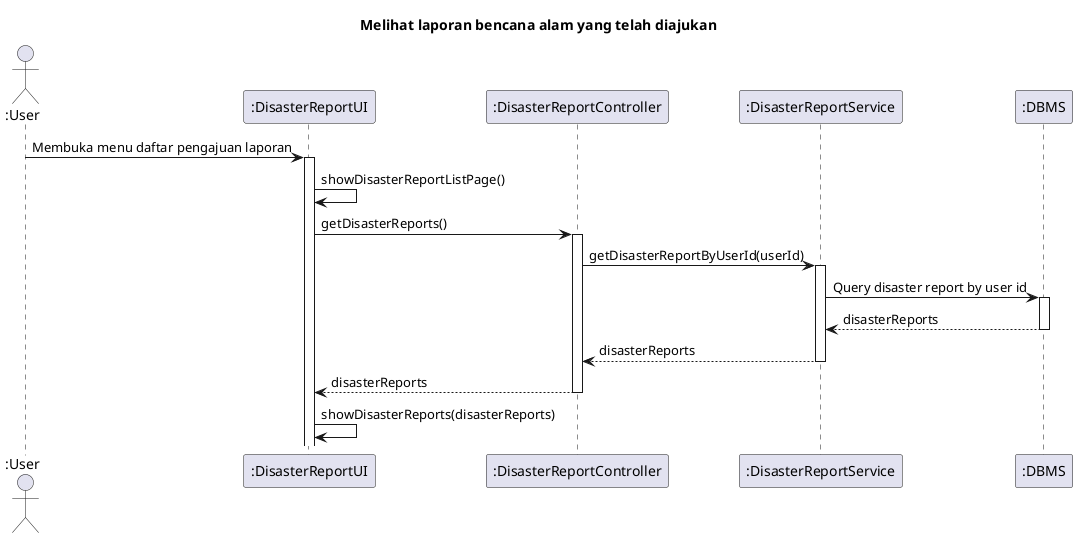 @startuml SD-MAP-020 - Melihat laporan bencana alam yang telah diajukan

title Melihat laporan bencana alam yang telah diajukan

actor ":User" as user
participant ":DisasterReportUI" as view
participant ":DisasterReportController" as controller
participant ":DisasterReportService" as service
participant ":DBMS" as db

user -> view ++: Membuka menu daftar pengajuan laporan 
view -> view: showDisasterReportListPage()

view -> controller ++: getDisasterReports()
  controller -> service ++: getDisasterReportByUserId(userId)
    service -> db ++: Query disaster report by user id
      return disasterReports
    return disasterReports
  return disasterReports

view -> view: showDisasterReports(disasterReports)